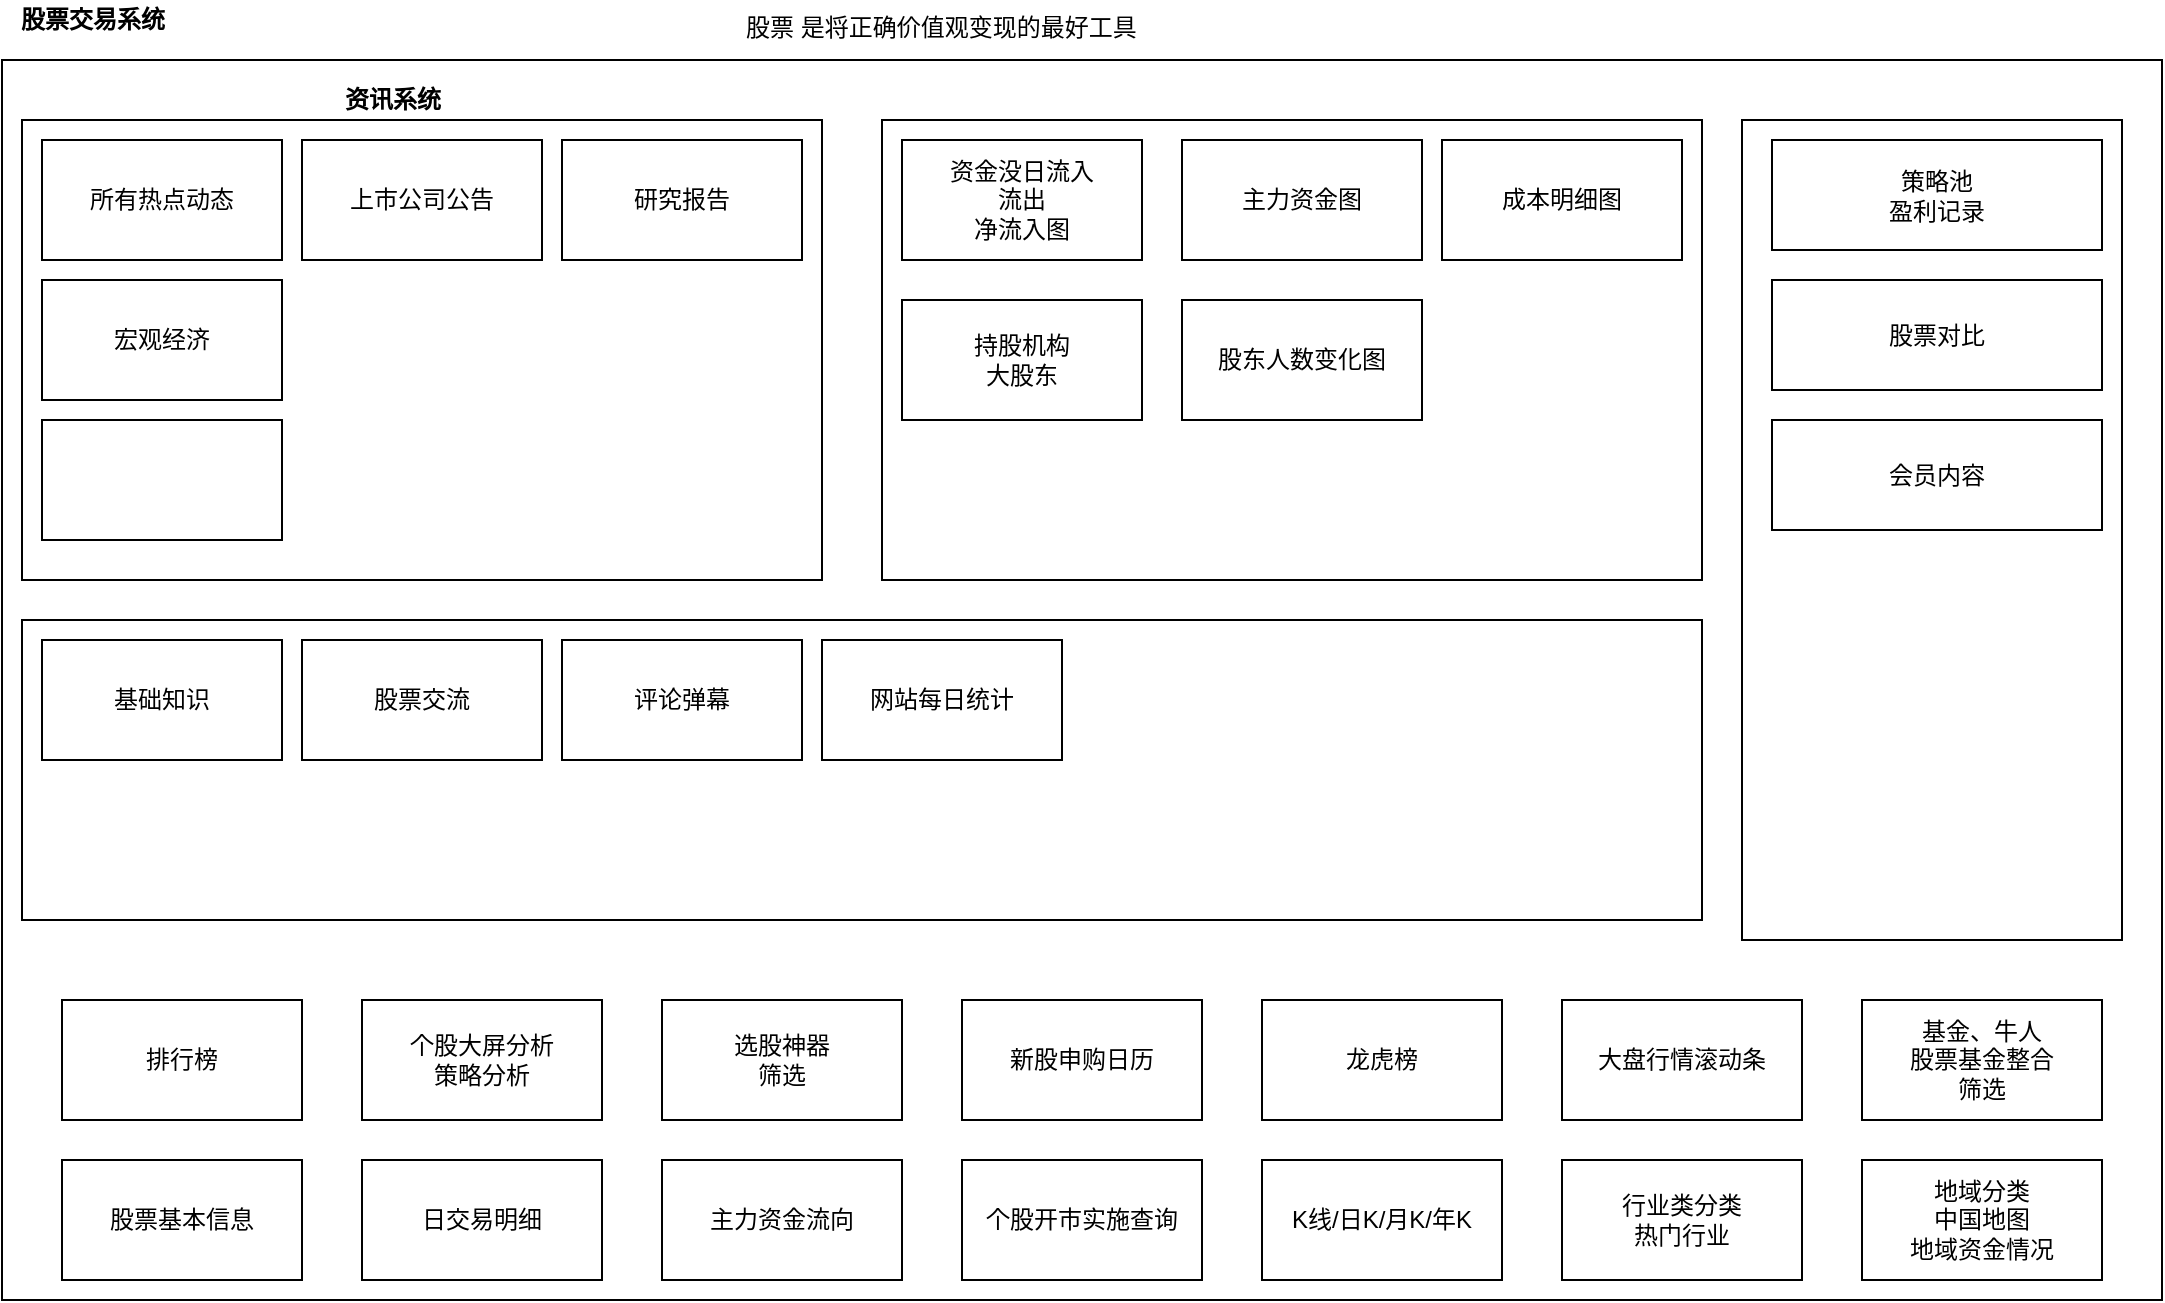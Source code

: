 <mxfile version="14.9.7" type="github">
  <diagram id="C5RBs43oDa-KdzZeNtuy" name="Page-1">
    <mxGraphModel dx="1422" dy="835" grid="1" gridSize="10" guides="1" tooltips="1" connect="1" arrows="1" fold="1" page="1" pageScale="1" pageWidth="1169" pageHeight="827" math="0" shadow="0">
      <root>
        <mxCell id="WIyWlLk6GJQsqaUBKTNV-0" />
        <mxCell id="WIyWlLk6GJQsqaUBKTNV-1" parent="WIyWlLk6GJQsqaUBKTNV-0" />
        <mxCell id="Ym-d_akJX4R3M71p5_LC-0" value="" style="rounded=0;whiteSpace=wrap;html=1;" vertex="1" parent="WIyWlLk6GJQsqaUBKTNV-1">
          <mxGeometry x="20" y="50" width="1080" height="620" as="geometry" />
        </mxCell>
        <mxCell id="Ym-d_akJX4R3M71p5_LC-1" value="&lt;span&gt;&lt;b&gt;股票交易系统&lt;/b&gt;&lt;/span&gt;" style="text;html=1;align=center;verticalAlign=middle;resizable=0;points=[];autosize=1;strokeColor=none;" vertex="1" parent="WIyWlLk6GJQsqaUBKTNV-1">
          <mxGeometry x="20" y="20" width="90" height="20" as="geometry" />
        </mxCell>
        <mxCell id="Ym-d_akJX4R3M71p5_LC-2" value="股票基本信息" style="rounded=0;whiteSpace=wrap;html=1;" vertex="1" parent="WIyWlLk6GJQsqaUBKTNV-1">
          <mxGeometry x="50" y="600" width="120" height="60" as="geometry" />
        </mxCell>
        <mxCell id="Ym-d_akJX4R3M71p5_LC-3" value="日交易明细" style="rounded=0;whiteSpace=wrap;html=1;" vertex="1" parent="WIyWlLk6GJQsqaUBKTNV-1">
          <mxGeometry x="200" y="600" width="120" height="60" as="geometry" />
        </mxCell>
        <mxCell id="Ym-d_akJX4R3M71p5_LC-4" value="主力资金流向" style="rounded=0;whiteSpace=wrap;html=1;" vertex="1" parent="WIyWlLk6GJQsqaUBKTNV-1">
          <mxGeometry x="350" y="600" width="120" height="60" as="geometry" />
        </mxCell>
        <mxCell id="Ym-d_akJX4R3M71p5_LC-8" value="" style="rounded=0;whiteSpace=wrap;html=1;" vertex="1" parent="WIyWlLk6GJQsqaUBKTNV-1">
          <mxGeometry x="30" y="80" width="400" height="230" as="geometry" />
        </mxCell>
        <mxCell id="Ym-d_akJX4R3M71p5_LC-5" value="所有热点动态" style="rounded=0;whiteSpace=wrap;html=1;" vertex="1" parent="WIyWlLk6GJQsqaUBKTNV-1">
          <mxGeometry x="40" y="90" width="120" height="60" as="geometry" />
        </mxCell>
        <mxCell id="Ym-d_akJX4R3M71p5_LC-9" value="&lt;b&gt;资讯系统&lt;/b&gt;" style="text;html=1;align=center;verticalAlign=middle;resizable=0;points=[];autosize=1;strokeColor=none;" vertex="1" parent="WIyWlLk6GJQsqaUBKTNV-1">
          <mxGeometry x="185" y="60" width="60" height="20" as="geometry" />
        </mxCell>
        <mxCell id="Ym-d_akJX4R3M71p5_LC-6" value="上市公司公告" style="rounded=0;whiteSpace=wrap;html=1;" vertex="1" parent="WIyWlLk6GJQsqaUBKTNV-1">
          <mxGeometry x="170" y="90" width="120" height="60" as="geometry" />
        </mxCell>
        <mxCell id="Ym-d_akJX4R3M71p5_LC-7" value="研究报告" style="rounded=0;whiteSpace=wrap;html=1;" vertex="1" parent="WIyWlLk6GJQsqaUBKTNV-1">
          <mxGeometry x="300" y="90" width="120" height="60" as="geometry" />
        </mxCell>
        <mxCell id="Ym-d_akJX4R3M71p5_LC-10" value="" style="rounded=0;whiteSpace=wrap;html=1;" vertex="1" parent="WIyWlLk6GJQsqaUBKTNV-1">
          <mxGeometry x="460" y="80" width="410" height="230" as="geometry" />
        </mxCell>
        <mxCell id="Ym-d_akJX4R3M71p5_LC-11" value="个股开市实施查询" style="rounded=0;whiteSpace=wrap;html=1;" vertex="1" parent="WIyWlLk6GJQsqaUBKTNV-1">
          <mxGeometry x="500" y="600" width="120" height="60" as="geometry" />
        </mxCell>
        <mxCell id="Ym-d_akJX4R3M71p5_LC-13" value="K线/日K/月K/年K" style="rounded=0;whiteSpace=wrap;html=1;" vertex="1" parent="WIyWlLk6GJQsqaUBKTNV-1">
          <mxGeometry x="650" y="600" width="120" height="60" as="geometry" />
        </mxCell>
        <mxCell id="Ym-d_akJX4R3M71p5_LC-14" value="行业类分类&lt;br&gt;热门行业" style="rounded=0;whiteSpace=wrap;html=1;" vertex="1" parent="WIyWlLk6GJQsqaUBKTNV-1">
          <mxGeometry x="800" y="600" width="120" height="60" as="geometry" />
        </mxCell>
        <mxCell id="Ym-d_akJX4R3M71p5_LC-15" value="地域分类&lt;br&gt;中国地图&lt;br&gt;地域资金情况" style="rounded=0;whiteSpace=wrap;html=1;" vertex="1" parent="WIyWlLk6GJQsqaUBKTNV-1">
          <mxGeometry x="950" y="600" width="120" height="60" as="geometry" />
        </mxCell>
        <mxCell id="Ym-d_akJX4R3M71p5_LC-16" value="排行榜" style="rounded=0;whiteSpace=wrap;html=1;" vertex="1" parent="WIyWlLk6GJQsqaUBKTNV-1">
          <mxGeometry x="50" y="520" width="120" height="60" as="geometry" />
        </mxCell>
        <mxCell id="Ym-d_akJX4R3M71p5_LC-17" value="基金、牛人&lt;br&gt;股票基金整合&lt;br&gt;筛选" style="rounded=0;whiteSpace=wrap;html=1;" vertex="1" parent="WIyWlLk6GJQsqaUBKTNV-1">
          <mxGeometry x="950" y="520" width="120" height="60" as="geometry" />
        </mxCell>
        <mxCell id="Ym-d_akJX4R3M71p5_LC-18" value="宏观经济" style="rounded=0;whiteSpace=wrap;html=1;" vertex="1" parent="WIyWlLk6GJQsqaUBKTNV-1">
          <mxGeometry x="40" y="160" width="120" height="60" as="geometry" />
        </mxCell>
        <mxCell id="Ym-d_akJX4R3M71p5_LC-19" value="个股大屏分析&lt;br&gt;策略分析" style="rounded=0;whiteSpace=wrap;html=1;" vertex="1" parent="WIyWlLk6GJQsqaUBKTNV-1">
          <mxGeometry x="200" y="520" width="120" height="60" as="geometry" />
        </mxCell>
        <mxCell id="Ym-d_akJX4R3M71p5_LC-20" value="选股神器&lt;br&gt;筛选" style="rounded=0;whiteSpace=wrap;html=1;" vertex="1" parent="WIyWlLk6GJQsqaUBKTNV-1">
          <mxGeometry x="350" y="520" width="120" height="60" as="geometry" />
        </mxCell>
        <mxCell id="Ym-d_akJX4R3M71p5_LC-21" value="新股申购日历" style="rounded=0;whiteSpace=wrap;html=1;" vertex="1" parent="WIyWlLk6GJQsqaUBKTNV-1">
          <mxGeometry x="500" y="520" width="120" height="60" as="geometry" />
        </mxCell>
        <mxCell id="Ym-d_akJX4R3M71p5_LC-22" value="龙虎榜" style="rounded=0;whiteSpace=wrap;html=1;" vertex="1" parent="WIyWlLk6GJQsqaUBKTNV-1">
          <mxGeometry x="650" y="520" width="120" height="60" as="geometry" />
        </mxCell>
        <mxCell id="Ym-d_akJX4R3M71p5_LC-23" value="大盘行情滚动条" style="rounded=0;whiteSpace=wrap;html=1;" vertex="1" parent="WIyWlLk6GJQsqaUBKTNV-1">
          <mxGeometry x="800" y="520" width="120" height="60" as="geometry" />
        </mxCell>
        <mxCell id="Ym-d_akJX4R3M71p5_LC-25" value="资金没日流入&lt;br&gt;流出&lt;br&gt;净流入图" style="rounded=0;whiteSpace=wrap;html=1;" vertex="1" parent="WIyWlLk6GJQsqaUBKTNV-1">
          <mxGeometry x="470" y="90" width="120" height="60" as="geometry" />
        </mxCell>
        <mxCell id="Ym-d_akJX4R3M71p5_LC-26" value="主力资金图" style="rounded=0;whiteSpace=wrap;html=1;" vertex="1" parent="WIyWlLk6GJQsqaUBKTNV-1">
          <mxGeometry x="610" y="90" width="120" height="60" as="geometry" />
        </mxCell>
        <mxCell id="Ym-d_akJX4R3M71p5_LC-27" value="成本明细图" style="rounded=0;whiteSpace=wrap;html=1;" vertex="1" parent="WIyWlLk6GJQsqaUBKTNV-1">
          <mxGeometry x="740" y="90" width="120" height="60" as="geometry" />
        </mxCell>
        <mxCell id="Ym-d_akJX4R3M71p5_LC-28" value="持股机构&lt;br&gt;大股东" style="rounded=0;whiteSpace=wrap;html=1;" vertex="1" parent="WIyWlLk6GJQsqaUBKTNV-1">
          <mxGeometry x="470" y="170" width="120" height="60" as="geometry" />
        </mxCell>
        <mxCell id="Ym-d_akJX4R3M71p5_LC-29" value="股东人数变化图" style="rounded=0;whiteSpace=wrap;html=1;" vertex="1" parent="WIyWlLk6GJQsqaUBKTNV-1">
          <mxGeometry x="610" y="170" width="120" height="60" as="geometry" />
        </mxCell>
        <mxCell id="Ym-d_akJX4R3M71p5_LC-32" value="股票 是将正确价值观变现的最好工具" style="text;whiteSpace=wrap;html=1;" vertex="1" parent="WIyWlLk6GJQsqaUBKTNV-1">
          <mxGeometry x="390" y="20" width="220" height="30" as="geometry" />
        </mxCell>
        <mxCell id="Ym-d_akJX4R3M71p5_LC-33" value="" style="rounded=0;whiteSpace=wrap;html=1;" vertex="1" parent="WIyWlLk6GJQsqaUBKTNV-1">
          <mxGeometry x="890" y="80" width="190" height="410" as="geometry" />
        </mxCell>
        <mxCell id="Ym-d_akJX4R3M71p5_LC-34" value="策略池&lt;br&gt;盈利记录" style="rounded=0;whiteSpace=wrap;html=1;" vertex="1" parent="WIyWlLk6GJQsqaUBKTNV-1">
          <mxGeometry x="905" y="90" width="165" height="55" as="geometry" />
        </mxCell>
        <mxCell id="Ym-d_akJX4R3M71p5_LC-35" value="股票对比" style="rounded=0;whiteSpace=wrap;html=1;" vertex="1" parent="WIyWlLk6GJQsqaUBKTNV-1">
          <mxGeometry x="905" y="160" width="165" height="55" as="geometry" />
        </mxCell>
        <mxCell id="Ym-d_akJX4R3M71p5_LC-36" value="会员内容" style="rounded=0;whiteSpace=wrap;html=1;" vertex="1" parent="WIyWlLk6GJQsqaUBKTNV-1">
          <mxGeometry x="905" y="230" width="165" height="55" as="geometry" />
        </mxCell>
        <mxCell id="Ym-d_akJX4R3M71p5_LC-38" value="" style="rounded=0;whiteSpace=wrap;html=1;" vertex="1" parent="WIyWlLk6GJQsqaUBKTNV-1">
          <mxGeometry x="40" y="230" width="120" height="60" as="geometry" />
        </mxCell>
        <mxCell id="Ym-d_akJX4R3M71p5_LC-39" value="" style="rounded=0;whiteSpace=wrap;html=1;" vertex="1" parent="WIyWlLk6GJQsqaUBKTNV-1">
          <mxGeometry x="30" y="330" width="840" height="150" as="geometry" />
        </mxCell>
        <mxCell id="Ym-d_akJX4R3M71p5_LC-40" value="基础知识" style="rounded=0;whiteSpace=wrap;html=1;" vertex="1" parent="WIyWlLk6GJQsqaUBKTNV-1">
          <mxGeometry x="40" y="340" width="120" height="60" as="geometry" />
        </mxCell>
        <mxCell id="Ym-d_akJX4R3M71p5_LC-41" value="股票交流" style="rounded=0;whiteSpace=wrap;html=1;" vertex="1" parent="WIyWlLk6GJQsqaUBKTNV-1">
          <mxGeometry x="170" y="340" width="120" height="60" as="geometry" />
        </mxCell>
        <mxCell id="Ym-d_akJX4R3M71p5_LC-42" value="评论弹幕" style="rounded=0;whiteSpace=wrap;html=1;" vertex="1" parent="WIyWlLk6GJQsqaUBKTNV-1">
          <mxGeometry x="300" y="340" width="120" height="60" as="geometry" />
        </mxCell>
        <mxCell id="Ym-d_akJX4R3M71p5_LC-43" value="网站每日统计" style="rounded=0;whiteSpace=wrap;html=1;" vertex="1" parent="WIyWlLk6GJQsqaUBKTNV-1">
          <mxGeometry x="430" y="340" width="120" height="60" as="geometry" />
        </mxCell>
      </root>
    </mxGraphModel>
  </diagram>
</mxfile>
